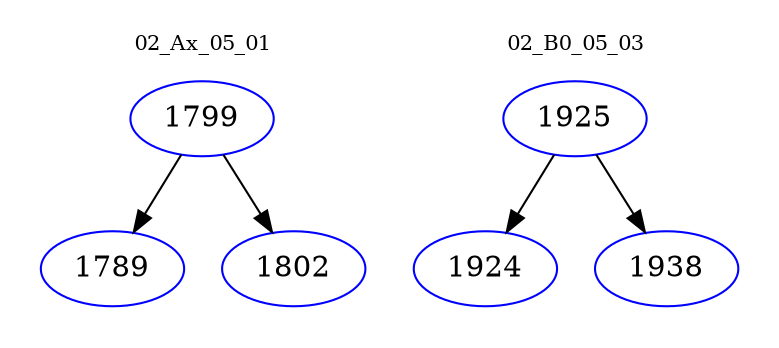 digraph{
subgraph cluster_0 {
color = white
label = "02_Ax_05_01";
fontsize=10;
T0_1799 [label="1799", color="blue"]
T0_1799 -> T0_1789 [color="black"]
T0_1789 [label="1789", color="blue"]
T0_1799 -> T0_1802 [color="black"]
T0_1802 [label="1802", color="blue"]
}
subgraph cluster_1 {
color = white
label = "02_B0_05_03";
fontsize=10;
T1_1925 [label="1925", color="blue"]
T1_1925 -> T1_1924 [color="black"]
T1_1924 [label="1924", color="blue"]
T1_1925 -> T1_1938 [color="black"]
T1_1938 [label="1938", color="blue"]
}
}
